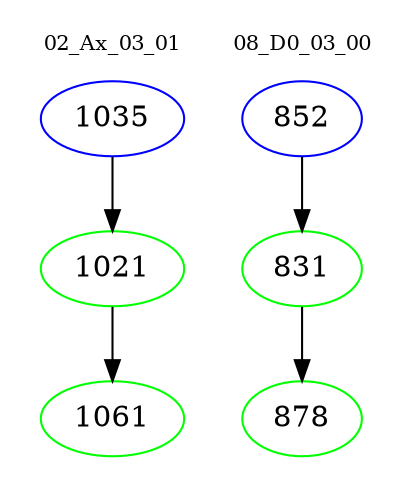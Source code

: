 digraph{
subgraph cluster_0 {
color = white
label = "02_Ax_03_01";
fontsize=10;
T0_1035 [label="1035", color="blue"]
T0_1035 -> T0_1021 [color="black"]
T0_1021 [label="1021", color="green"]
T0_1021 -> T0_1061 [color="black"]
T0_1061 [label="1061", color="green"]
}
subgraph cluster_1 {
color = white
label = "08_D0_03_00";
fontsize=10;
T1_852 [label="852", color="blue"]
T1_852 -> T1_831 [color="black"]
T1_831 [label="831", color="green"]
T1_831 -> T1_878 [color="black"]
T1_878 [label="878", color="green"]
}
}
